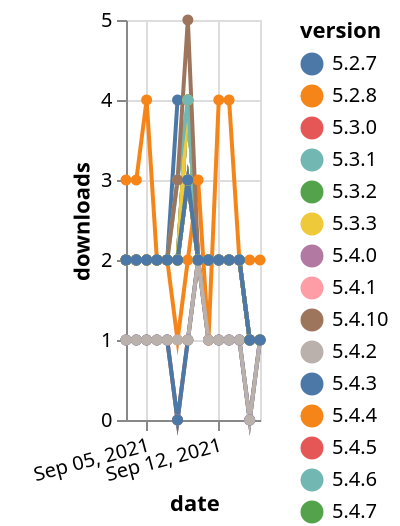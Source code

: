 {"$schema": "https://vega.github.io/schema/vega-lite/v5.json", "description": "A simple bar chart with embedded data.", "data": {"values": [{"date": "2021-09-03", "total": 2559, "delta": 2, "version": "5.2.8"}, {"date": "2021-09-04", "total": 2561, "delta": 2, "version": "5.2.8"}, {"date": "2021-09-05", "total": 2563, "delta": 2, "version": "5.2.8"}, {"date": "2021-09-06", "total": 2565, "delta": 2, "version": "5.2.8"}, {"date": "2021-09-07", "total": 2567, "delta": 2, "version": "5.2.8"}, {"date": "2021-09-08", "total": 2569, "delta": 2, "version": "5.2.8"}, {"date": "2021-09-09", "total": 2573, "delta": 4, "version": "5.2.8"}, {"date": "2021-09-10", "total": 2575, "delta": 2, "version": "5.2.8"}, {"date": "2021-09-11", "total": 2577, "delta": 2, "version": "5.2.8"}, {"date": "2021-09-12", "total": 2579, "delta": 2, "version": "5.2.8"}, {"date": "2021-09-13", "total": 2581, "delta": 2, "version": "5.2.8"}, {"date": "2021-09-14", "total": 2583, "delta": 2, "version": "5.2.8"}, {"date": "2021-09-15", "total": 2584, "delta": 1, "version": "5.2.8"}, {"date": "2021-09-16", "total": 2585, "delta": 1, "version": "5.2.8"}, {"date": "2021-09-03", "total": 3411, "delta": 2, "version": "5.2.7"}, {"date": "2021-09-04", "total": 3413, "delta": 2, "version": "5.2.7"}, {"date": "2021-09-05", "total": 3415, "delta": 2, "version": "5.2.7"}, {"date": "2021-09-06", "total": 3417, "delta": 2, "version": "5.2.7"}, {"date": "2021-09-07", "total": 3419, "delta": 2, "version": "5.2.7"}, {"date": "2021-09-08", "total": 3423, "delta": 4, "version": "5.2.7"}, {"date": "2021-09-09", "total": 3427, "delta": 4, "version": "5.2.7"}, {"date": "2021-09-10", "total": 3429, "delta": 2, "version": "5.2.7"}, {"date": "2021-09-11", "total": 3431, "delta": 2, "version": "5.2.7"}, {"date": "2021-09-12", "total": 3433, "delta": 2, "version": "5.2.7"}, {"date": "2021-09-13", "total": 3435, "delta": 2, "version": "5.2.7"}, {"date": "2021-09-14", "total": 3437, "delta": 2, "version": "5.2.7"}, {"date": "2021-09-15", "total": 3438, "delta": 1, "version": "5.2.7"}, {"date": "2021-09-16", "total": 3439, "delta": 1, "version": "5.2.7"}, {"date": "2021-09-03", "total": 410, "delta": 1, "version": "5.6.0"}, {"date": "2021-09-04", "total": 411, "delta": 1, "version": "5.6.0"}, {"date": "2021-09-05", "total": 412, "delta": 1, "version": "5.6.0"}, {"date": "2021-09-06", "total": 413, "delta": 1, "version": "5.6.0"}, {"date": "2021-09-07", "total": 414, "delta": 1, "version": "5.6.0"}, {"date": "2021-09-08", "total": 414, "delta": 0, "version": "5.6.0"}, {"date": "2021-09-09", "total": 415, "delta": 1, "version": "5.6.0"}, {"date": "2021-09-10", "total": 417, "delta": 2, "version": "5.6.0"}, {"date": "2021-09-11", "total": 418, "delta": 1, "version": "5.6.0"}, {"date": "2021-09-12", "total": 419, "delta": 1, "version": "5.6.0"}, {"date": "2021-09-13", "total": 420, "delta": 1, "version": "5.6.0"}, {"date": "2021-09-14", "total": 421, "delta": 1, "version": "5.6.0"}, {"date": "2021-09-15", "total": 421, "delta": 0, "version": "5.6.0"}, {"date": "2021-09-16", "total": 422, "delta": 1, "version": "5.6.0"}, {"date": "2021-09-03", "total": 2306, "delta": 2, "version": "5.4.4"}, {"date": "2021-09-04", "total": 2308, "delta": 2, "version": "5.4.4"}, {"date": "2021-09-05", "total": 2310, "delta": 2, "version": "5.4.4"}, {"date": "2021-09-06", "total": 2312, "delta": 2, "version": "5.4.4"}, {"date": "2021-09-07", "total": 2314, "delta": 2, "version": "5.4.4"}, {"date": "2021-09-08", "total": 2316, "delta": 2, "version": "5.4.4"}, {"date": "2021-09-09", "total": 2319, "delta": 3, "version": "5.4.4"}, {"date": "2021-09-10", "total": 2321, "delta": 2, "version": "5.4.4"}, {"date": "2021-09-11", "total": 2323, "delta": 2, "version": "5.4.4"}, {"date": "2021-09-12", "total": 2325, "delta": 2, "version": "5.4.4"}, {"date": "2021-09-13", "total": 2327, "delta": 2, "version": "5.4.4"}, {"date": "2021-09-14", "total": 2329, "delta": 2, "version": "5.4.4"}, {"date": "2021-09-15", "total": 2330, "delta": 1, "version": "5.4.4"}, {"date": "2021-09-16", "total": 2331, "delta": 1, "version": "5.4.4"}, {"date": "2021-09-03", "total": 2559, "delta": 2, "version": "5.4.0"}, {"date": "2021-09-04", "total": 2561, "delta": 2, "version": "5.4.0"}, {"date": "2021-09-05", "total": 2563, "delta": 2, "version": "5.4.0"}, {"date": "2021-09-06", "total": 2565, "delta": 2, "version": "5.4.0"}, {"date": "2021-09-07", "total": 2567, "delta": 2, "version": "5.4.0"}, {"date": "2021-09-08", "total": 2569, "delta": 2, "version": "5.4.0"}, {"date": "2021-09-09", "total": 2572, "delta": 3, "version": "5.4.0"}, {"date": "2021-09-10", "total": 2574, "delta": 2, "version": "5.4.0"}, {"date": "2021-09-11", "total": 2576, "delta": 2, "version": "5.4.0"}, {"date": "2021-09-12", "total": 2578, "delta": 2, "version": "5.4.0"}, {"date": "2021-09-13", "total": 2580, "delta": 2, "version": "5.4.0"}, {"date": "2021-09-14", "total": 2582, "delta": 2, "version": "5.4.0"}, {"date": "2021-09-15", "total": 2583, "delta": 1, "version": "5.4.0"}, {"date": "2021-09-16", "total": 2584, "delta": 1, "version": "5.4.0"}, {"date": "2021-09-03", "total": 2370, "delta": 2, "version": "5.4.5"}, {"date": "2021-09-04", "total": 2372, "delta": 2, "version": "5.4.5"}, {"date": "2021-09-05", "total": 2374, "delta": 2, "version": "5.4.5"}, {"date": "2021-09-06", "total": 2376, "delta": 2, "version": "5.4.5"}, {"date": "2021-09-07", "total": 2378, "delta": 2, "version": "5.4.5"}, {"date": "2021-09-08", "total": 2380, "delta": 2, "version": "5.4.5"}, {"date": "2021-09-09", "total": 2383, "delta": 3, "version": "5.4.5"}, {"date": "2021-09-10", "total": 2385, "delta": 2, "version": "5.4.5"}, {"date": "2021-09-11", "total": 2387, "delta": 2, "version": "5.4.5"}, {"date": "2021-09-12", "total": 2389, "delta": 2, "version": "5.4.5"}, {"date": "2021-09-13", "total": 2391, "delta": 2, "version": "5.4.5"}, {"date": "2021-09-14", "total": 2393, "delta": 2, "version": "5.4.5"}, {"date": "2021-09-15", "total": 2394, "delta": 1, "version": "5.4.5"}, {"date": "2021-09-16", "total": 2395, "delta": 1, "version": "5.4.5"}, {"date": "2021-09-03", "total": 184, "delta": 1, "version": "5.6.1"}, {"date": "2021-09-04", "total": 185, "delta": 1, "version": "5.6.1"}, {"date": "2021-09-05", "total": 186, "delta": 1, "version": "5.6.1"}, {"date": "2021-09-06", "total": 187, "delta": 1, "version": "5.6.1"}, {"date": "2021-09-07", "total": 188, "delta": 1, "version": "5.6.1"}, {"date": "2021-09-08", "total": 188, "delta": 0, "version": "5.6.1"}, {"date": "2021-09-09", "total": 189, "delta": 1, "version": "5.6.1"}, {"date": "2021-09-10", "total": 191, "delta": 2, "version": "5.6.1"}, {"date": "2021-09-11", "total": 192, "delta": 1, "version": "5.6.1"}, {"date": "2021-09-12", "total": 193, "delta": 1, "version": "5.6.1"}, {"date": "2021-09-13", "total": 194, "delta": 1, "version": "5.6.1"}, {"date": "2021-09-14", "total": 195, "delta": 1, "version": "5.6.1"}, {"date": "2021-09-15", "total": 195, "delta": 0, "version": "5.6.1"}, {"date": "2021-09-16", "total": 196, "delta": 1, "version": "5.6.1"}, {"date": "2021-09-03", "total": 167, "delta": 1, "version": "5.7.0"}, {"date": "2021-09-04", "total": 168, "delta": 1, "version": "5.7.0"}, {"date": "2021-09-05", "total": 169, "delta": 1, "version": "5.7.0"}, {"date": "2021-09-06", "total": 170, "delta": 1, "version": "5.7.0"}, {"date": "2021-09-07", "total": 171, "delta": 1, "version": "5.7.0"}, {"date": "2021-09-08", "total": 171, "delta": 0, "version": "5.7.0"}, {"date": "2021-09-09", "total": 172, "delta": 1, "version": "5.7.0"}, {"date": "2021-09-10", "total": 174, "delta": 2, "version": "5.7.0"}, {"date": "2021-09-11", "total": 175, "delta": 1, "version": "5.7.0"}, {"date": "2021-09-12", "total": 176, "delta": 1, "version": "5.7.0"}, {"date": "2021-09-13", "total": 177, "delta": 1, "version": "5.7.0"}, {"date": "2021-09-14", "total": 178, "delta": 1, "version": "5.7.0"}, {"date": "2021-09-15", "total": 178, "delta": 0, "version": "5.7.0"}, {"date": "2021-09-16", "total": 179, "delta": 1, "version": "5.7.0"}, {"date": "2021-09-03", "total": 2560, "delta": 2, "version": "5.4.1"}, {"date": "2021-09-04", "total": 2562, "delta": 2, "version": "5.4.1"}, {"date": "2021-09-05", "total": 2564, "delta": 2, "version": "5.4.1"}, {"date": "2021-09-06", "total": 2566, "delta": 2, "version": "5.4.1"}, {"date": "2021-09-07", "total": 2568, "delta": 2, "version": "5.4.1"}, {"date": "2021-09-08", "total": 2570, "delta": 2, "version": "5.4.1"}, {"date": "2021-09-09", "total": 2573, "delta": 3, "version": "5.4.1"}, {"date": "2021-09-10", "total": 2575, "delta": 2, "version": "5.4.1"}, {"date": "2021-09-11", "total": 2577, "delta": 2, "version": "5.4.1"}, {"date": "2021-09-12", "total": 2579, "delta": 2, "version": "5.4.1"}, {"date": "2021-09-13", "total": 2581, "delta": 2, "version": "5.4.1"}, {"date": "2021-09-14", "total": 2583, "delta": 2, "version": "5.4.1"}, {"date": "2021-09-15", "total": 2584, "delta": 1, "version": "5.4.1"}, {"date": "2021-09-16", "total": 2585, "delta": 1, "version": "5.4.1"}, {"date": "2021-09-03", "total": 2313, "delta": 2, "version": "5.4.2"}, {"date": "2021-09-04", "total": 2315, "delta": 2, "version": "5.4.2"}, {"date": "2021-09-05", "total": 2317, "delta": 2, "version": "5.4.2"}, {"date": "2021-09-06", "total": 2319, "delta": 2, "version": "5.4.2"}, {"date": "2021-09-07", "total": 2321, "delta": 2, "version": "5.4.2"}, {"date": "2021-09-08", "total": 2323, "delta": 2, "version": "5.4.2"}, {"date": "2021-09-09", "total": 2326, "delta": 3, "version": "5.4.2"}, {"date": "2021-09-10", "total": 2328, "delta": 2, "version": "5.4.2"}, {"date": "2021-09-11", "total": 2330, "delta": 2, "version": "5.4.2"}, {"date": "2021-09-12", "total": 2332, "delta": 2, "version": "5.4.2"}, {"date": "2021-09-13", "total": 2334, "delta": 2, "version": "5.4.2"}, {"date": "2021-09-14", "total": 2336, "delta": 2, "version": "5.4.2"}, {"date": "2021-09-15", "total": 2337, "delta": 1, "version": "5.4.2"}, {"date": "2021-09-16", "total": 2338, "delta": 1, "version": "5.4.2"}, {"date": "2021-09-03", "total": 2563, "delta": 2, "version": "5.3.0"}, {"date": "2021-09-04", "total": 2565, "delta": 2, "version": "5.3.0"}, {"date": "2021-09-05", "total": 2567, "delta": 2, "version": "5.3.0"}, {"date": "2021-09-06", "total": 2569, "delta": 2, "version": "5.3.0"}, {"date": "2021-09-07", "total": 2571, "delta": 2, "version": "5.3.0"}, {"date": "2021-09-08", "total": 2573, "delta": 2, "version": "5.3.0"}, {"date": "2021-09-09", "total": 2577, "delta": 4, "version": "5.3.0"}, {"date": "2021-09-10", "total": 2579, "delta": 2, "version": "5.3.0"}, {"date": "2021-09-11", "total": 2581, "delta": 2, "version": "5.3.0"}, {"date": "2021-09-12", "total": 2583, "delta": 2, "version": "5.3.0"}, {"date": "2021-09-13", "total": 2585, "delta": 2, "version": "5.3.0"}, {"date": "2021-09-14", "total": 2587, "delta": 2, "version": "5.3.0"}, {"date": "2021-09-15", "total": 2588, "delta": 1, "version": "5.3.0"}, {"date": "2021-09-16", "total": 2589, "delta": 1, "version": "5.3.0"}, {"date": "2021-09-03", "total": 2556, "delta": 2, "version": "5.3.2"}, {"date": "2021-09-04", "total": 2558, "delta": 2, "version": "5.3.2"}, {"date": "2021-09-05", "total": 2560, "delta": 2, "version": "5.3.2"}, {"date": "2021-09-06", "total": 2562, "delta": 2, "version": "5.3.2"}, {"date": "2021-09-07", "total": 2564, "delta": 2, "version": "5.3.2"}, {"date": "2021-09-08", "total": 2566, "delta": 2, "version": "5.3.2"}, {"date": "2021-09-09", "total": 2570, "delta": 4, "version": "5.3.2"}, {"date": "2021-09-10", "total": 2572, "delta": 2, "version": "5.3.2"}, {"date": "2021-09-11", "total": 2574, "delta": 2, "version": "5.3.2"}, {"date": "2021-09-12", "total": 2576, "delta": 2, "version": "5.3.2"}, {"date": "2021-09-13", "total": 2578, "delta": 2, "version": "5.3.2"}, {"date": "2021-09-14", "total": 2580, "delta": 2, "version": "5.3.2"}, {"date": "2021-09-15", "total": 2581, "delta": 1, "version": "5.3.2"}, {"date": "2021-09-16", "total": 2582, "delta": 1, "version": "5.3.2"}, {"date": "2021-09-03", "total": 624, "delta": 3, "version": "5.7.1"}, {"date": "2021-09-04", "total": 627, "delta": 3, "version": "5.7.1"}, {"date": "2021-09-05", "total": 631, "delta": 4, "version": "5.7.1"}, {"date": "2021-09-06", "total": 633, "delta": 2, "version": "5.7.1"}, {"date": "2021-09-07", "total": 635, "delta": 2, "version": "5.7.1"}, {"date": "2021-09-08", "total": 636, "delta": 1, "version": "5.7.1"}, {"date": "2021-09-09", "total": 638, "delta": 2, "version": "5.7.1"}, {"date": "2021-09-10", "total": 641, "delta": 3, "version": "5.7.1"}, {"date": "2021-09-11", "total": 642, "delta": 1, "version": "5.7.1"}, {"date": "2021-09-12", "total": 646, "delta": 4, "version": "5.7.1"}, {"date": "2021-09-13", "total": 650, "delta": 4, "version": "5.7.1"}, {"date": "2021-09-14", "total": 652, "delta": 2, "version": "5.7.1"}, {"date": "2021-09-15", "total": 654, "delta": 2, "version": "5.7.1"}, {"date": "2021-09-16", "total": 656, "delta": 2, "version": "5.7.1"}, {"date": "2021-09-03", "total": 3026, "delta": 2, "version": "5.4.9"}, {"date": "2021-09-04", "total": 3028, "delta": 2, "version": "5.4.9"}, {"date": "2021-09-05", "total": 3030, "delta": 2, "version": "5.4.9"}, {"date": "2021-09-06", "total": 3032, "delta": 2, "version": "5.4.9"}, {"date": "2021-09-07", "total": 3034, "delta": 2, "version": "5.4.9"}, {"date": "2021-09-08", "total": 3036, "delta": 2, "version": "5.4.9"}, {"date": "2021-09-09", "total": 3039, "delta": 3, "version": "5.4.9"}, {"date": "2021-09-10", "total": 3041, "delta": 2, "version": "5.4.9"}, {"date": "2021-09-11", "total": 3043, "delta": 2, "version": "5.4.9"}, {"date": "2021-09-12", "total": 3045, "delta": 2, "version": "5.4.9"}, {"date": "2021-09-13", "total": 3047, "delta": 2, "version": "5.4.9"}, {"date": "2021-09-14", "total": 3049, "delta": 2, "version": "5.4.9"}, {"date": "2021-09-15", "total": 3050, "delta": 1, "version": "5.4.9"}, {"date": "2021-09-16", "total": 3051, "delta": 1, "version": "5.4.9"}, {"date": "2021-09-03", "total": 2292, "delta": 2, "version": "5.4.8"}, {"date": "2021-09-04", "total": 2294, "delta": 2, "version": "5.4.8"}, {"date": "2021-09-05", "total": 2296, "delta": 2, "version": "5.4.8"}, {"date": "2021-09-06", "total": 2298, "delta": 2, "version": "5.4.8"}, {"date": "2021-09-07", "total": 2300, "delta": 2, "version": "5.4.8"}, {"date": "2021-09-08", "total": 2302, "delta": 2, "version": "5.4.8"}, {"date": "2021-09-09", "total": 2305, "delta": 3, "version": "5.4.8"}, {"date": "2021-09-10", "total": 2307, "delta": 2, "version": "5.4.8"}, {"date": "2021-09-11", "total": 2309, "delta": 2, "version": "5.4.8"}, {"date": "2021-09-12", "total": 2311, "delta": 2, "version": "5.4.8"}, {"date": "2021-09-13", "total": 2313, "delta": 2, "version": "5.4.8"}, {"date": "2021-09-14", "total": 2315, "delta": 2, "version": "5.4.8"}, {"date": "2021-09-15", "total": 2316, "delta": 1, "version": "5.4.8"}, {"date": "2021-09-16", "total": 2317, "delta": 1, "version": "5.4.8"}, {"date": "2021-09-03", "total": 2566, "delta": 2, "version": "5.3.1"}, {"date": "2021-09-04", "total": 2568, "delta": 2, "version": "5.3.1"}, {"date": "2021-09-05", "total": 2570, "delta": 2, "version": "5.3.1"}, {"date": "2021-09-06", "total": 2572, "delta": 2, "version": "5.3.1"}, {"date": "2021-09-07", "total": 2574, "delta": 2, "version": "5.3.1"}, {"date": "2021-09-08", "total": 2576, "delta": 2, "version": "5.3.1"}, {"date": "2021-09-09", "total": 2580, "delta": 4, "version": "5.3.1"}, {"date": "2021-09-10", "total": 2582, "delta": 2, "version": "5.3.1"}, {"date": "2021-09-11", "total": 2584, "delta": 2, "version": "5.3.1"}, {"date": "2021-09-12", "total": 2586, "delta": 2, "version": "5.3.1"}, {"date": "2021-09-13", "total": 2588, "delta": 2, "version": "5.3.1"}, {"date": "2021-09-14", "total": 2590, "delta": 2, "version": "5.3.1"}, {"date": "2021-09-15", "total": 2591, "delta": 1, "version": "5.3.1"}, {"date": "2021-09-16", "total": 2592, "delta": 1, "version": "5.3.1"}, {"date": "2021-09-03", "total": 183, "delta": 1, "version": "5.6.2"}, {"date": "2021-09-04", "total": 184, "delta": 1, "version": "5.6.2"}, {"date": "2021-09-05", "total": 185, "delta": 1, "version": "5.6.2"}, {"date": "2021-09-06", "total": 186, "delta": 1, "version": "5.6.2"}, {"date": "2021-09-07", "total": 187, "delta": 1, "version": "5.6.2"}, {"date": "2021-09-08", "total": 188, "delta": 1, "version": "5.6.2"}, {"date": "2021-09-09", "total": 189, "delta": 1, "version": "5.6.2"}, {"date": "2021-09-10", "total": 191, "delta": 2, "version": "5.6.2"}, {"date": "2021-09-11", "total": 192, "delta": 1, "version": "5.6.2"}, {"date": "2021-09-12", "total": 193, "delta": 1, "version": "5.6.2"}, {"date": "2021-09-13", "total": 194, "delta": 1, "version": "5.6.2"}, {"date": "2021-09-14", "total": 195, "delta": 1, "version": "5.6.2"}, {"date": "2021-09-15", "total": 195, "delta": 0, "version": "5.6.2"}, {"date": "2021-09-16", "total": 196, "delta": 1, "version": "5.6.2"}, {"date": "2021-09-03", "total": 2822, "delta": 2, "version": "5.3.3"}, {"date": "2021-09-04", "total": 2824, "delta": 2, "version": "5.3.3"}, {"date": "2021-09-05", "total": 2826, "delta": 2, "version": "5.3.3"}, {"date": "2021-09-06", "total": 2828, "delta": 2, "version": "5.3.3"}, {"date": "2021-09-07", "total": 2830, "delta": 2, "version": "5.3.3"}, {"date": "2021-09-08", "total": 2832, "delta": 2, "version": "5.3.3"}, {"date": "2021-09-09", "total": 2836, "delta": 4, "version": "5.3.3"}, {"date": "2021-09-10", "total": 2838, "delta": 2, "version": "5.3.3"}, {"date": "2021-09-11", "total": 2840, "delta": 2, "version": "5.3.3"}, {"date": "2021-09-12", "total": 2842, "delta": 2, "version": "5.3.3"}, {"date": "2021-09-13", "total": 2844, "delta": 2, "version": "5.3.3"}, {"date": "2021-09-14", "total": 2846, "delta": 2, "version": "5.3.3"}, {"date": "2021-09-15", "total": 2847, "delta": 1, "version": "5.3.3"}, {"date": "2021-09-16", "total": 2848, "delta": 1, "version": "5.3.3"}, {"date": "2021-09-03", "total": 2673, "delta": 2, "version": "5.4.7"}, {"date": "2021-09-04", "total": 2675, "delta": 2, "version": "5.4.7"}, {"date": "2021-09-05", "total": 2677, "delta": 2, "version": "5.4.7"}, {"date": "2021-09-06", "total": 2679, "delta": 2, "version": "5.4.7"}, {"date": "2021-09-07", "total": 2681, "delta": 2, "version": "5.4.7"}, {"date": "2021-09-08", "total": 2683, "delta": 2, "version": "5.4.7"}, {"date": "2021-09-09", "total": 2686, "delta": 3, "version": "5.4.7"}, {"date": "2021-09-10", "total": 2688, "delta": 2, "version": "5.4.7"}, {"date": "2021-09-11", "total": 2690, "delta": 2, "version": "5.4.7"}, {"date": "2021-09-12", "total": 2692, "delta": 2, "version": "5.4.7"}, {"date": "2021-09-13", "total": 2694, "delta": 2, "version": "5.4.7"}, {"date": "2021-09-14", "total": 2696, "delta": 2, "version": "5.4.7"}, {"date": "2021-09-15", "total": 2697, "delta": 1, "version": "5.4.7"}, {"date": "2021-09-16", "total": 2698, "delta": 1, "version": "5.4.7"}, {"date": "2021-09-03", "total": 2695, "delta": 2, "version": "5.4.6"}, {"date": "2021-09-04", "total": 2697, "delta": 2, "version": "5.4.6"}, {"date": "2021-09-05", "total": 2699, "delta": 2, "version": "5.4.6"}, {"date": "2021-09-06", "total": 2701, "delta": 2, "version": "5.4.6"}, {"date": "2021-09-07", "total": 2703, "delta": 2, "version": "5.4.6"}, {"date": "2021-09-08", "total": 2706, "delta": 3, "version": "5.4.6"}, {"date": "2021-09-09", "total": 2710, "delta": 4, "version": "5.4.6"}, {"date": "2021-09-10", "total": 2712, "delta": 2, "version": "5.4.6"}, {"date": "2021-09-11", "total": 2714, "delta": 2, "version": "5.4.6"}, {"date": "2021-09-12", "total": 2716, "delta": 2, "version": "5.4.6"}, {"date": "2021-09-13", "total": 2718, "delta": 2, "version": "5.4.6"}, {"date": "2021-09-14", "total": 2720, "delta": 2, "version": "5.4.6"}, {"date": "2021-09-15", "total": 2721, "delta": 1, "version": "5.4.6"}, {"date": "2021-09-16", "total": 2722, "delta": 1, "version": "5.4.6"}, {"date": "2021-09-03", "total": 3217, "delta": 2, "version": "5.4.10"}, {"date": "2021-09-04", "total": 3219, "delta": 2, "version": "5.4.10"}, {"date": "2021-09-05", "total": 3221, "delta": 2, "version": "5.4.10"}, {"date": "2021-09-06", "total": 3223, "delta": 2, "version": "5.4.10"}, {"date": "2021-09-07", "total": 3225, "delta": 2, "version": "5.4.10"}, {"date": "2021-09-08", "total": 3228, "delta": 3, "version": "5.4.10"}, {"date": "2021-09-09", "total": 3233, "delta": 5, "version": "5.4.10"}, {"date": "2021-09-10", "total": 3235, "delta": 2, "version": "5.4.10"}, {"date": "2021-09-11", "total": 3237, "delta": 2, "version": "5.4.10"}, {"date": "2021-09-12", "total": 3239, "delta": 2, "version": "5.4.10"}, {"date": "2021-09-13", "total": 3241, "delta": 2, "version": "5.4.10"}, {"date": "2021-09-14", "total": 3243, "delta": 2, "version": "5.4.10"}, {"date": "2021-09-15", "total": 3244, "delta": 1, "version": "5.4.10"}, {"date": "2021-09-16", "total": 3245, "delta": 1, "version": "5.4.10"}, {"date": "2021-09-03", "total": 2305, "delta": 2, "version": "5.4.3"}, {"date": "2021-09-04", "total": 2307, "delta": 2, "version": "5.4.3"}, {"date": "2021-09-05", "total": 2309, "delta": 2, "version": "5.4.3"}, {"date": "2021-09-06", "total": 2311, "delta": 2, "version": "5.4.3"}, {"date": "2021-09-07", "total": 2313, "delta": 2, "version": "5.4.3"}, {"date": "2021-09-08", "total": 2315, "delta": 2, "version": "5.4.3"}, {"date": "2021-09-09", "total": 2318, "delta": 3, "version": "5.4.3"}, {"date": "2021-09-10", "total": 2320, "delta": 2, "version": "5.4.3"}, {"date": "2021-09-11", "total": 2322, "delta": 2, "version": "5.4.3"}, {"date": "2021-09-12", "total": 2324, "delta": 2, "version": "5.4.3"}, {"date": "2021-09-13", "total": 2326, "delta": 2, "version": "5.4.3"}, {"date": "2021-09-14", "total": 2328, "delta": 2, "version": "5.4.3"}, {"date": "2021-09-15", "total": 2329, "delta": 1, "version": "5.4.3"}, {"date": "2021-09-16", "total": 2330, "delta": 1, "version": "5.4.3"}]}, "width": "container", "mark": {"type": "line", "point": {"filled": true}}, "encoding": {"x": {"field": "date", "type": "temporal", "timeUnit": "yearmonthdate", "title": "date", "axis": {"labelAngle": -15}}, "y": {"field": "delta", "type": "quantitative", "title": "downloads"}, "color": {"field": "version", "type": "nominal"}, "tooltip": {"field": "delta"}}}